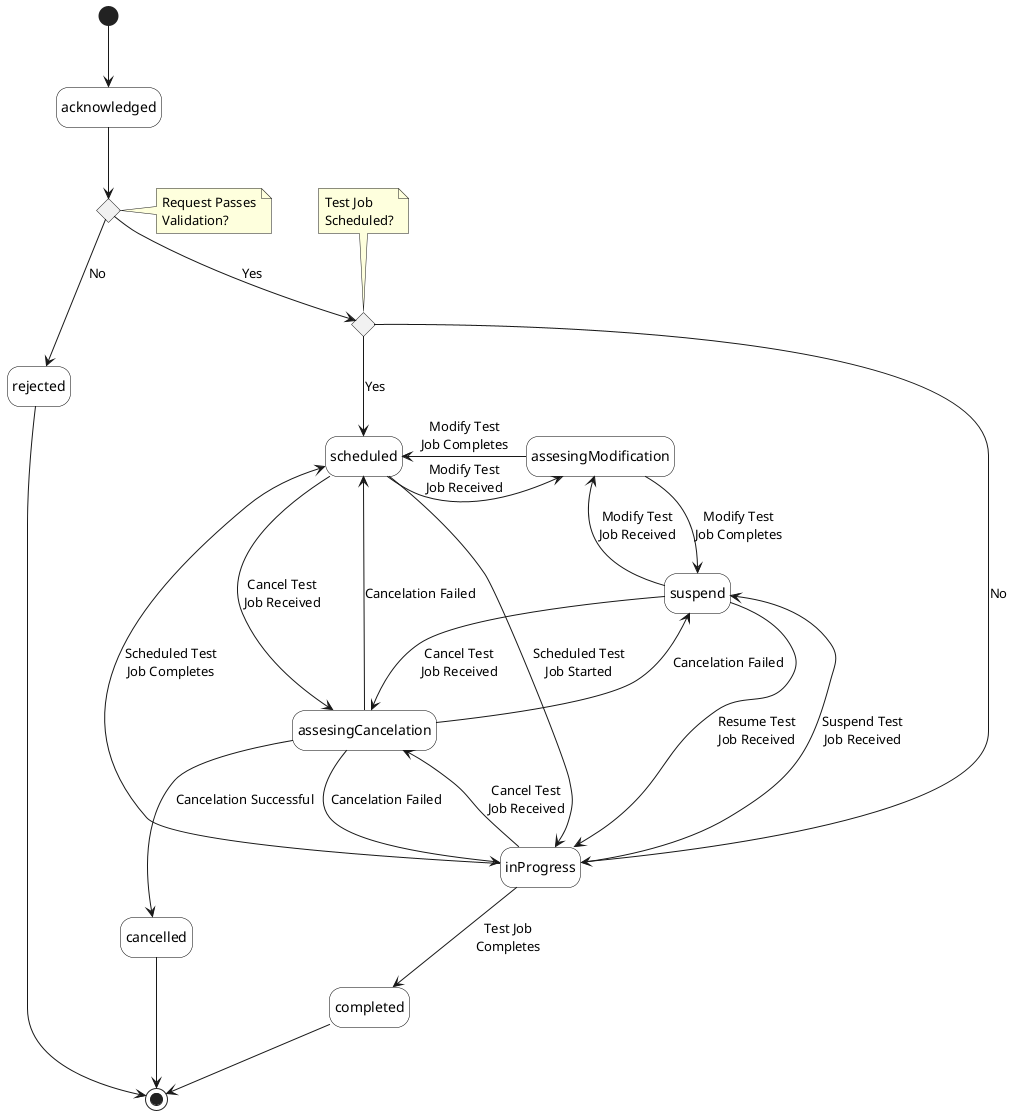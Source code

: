 @startuml testJobStates

'skinparam Linetype polyline
'skinparam Linetype ortho
skinparam state {
    BackgroundColor White
    BorderColor Black
}
hide empty description

'''decisions'''
state validation_successful <<choice>> 
 note right of validation_successful : Request Passes\nValidation?

state testScheduled <<choice>> 
 note top of testScheduled : Test Job\nScheduled?

' state suspensionRequested <<choice>> 
'   note right of suspensionRequested : Suspend Test\nJob Accepted?

' state resumptionRequested <<choice>> 
'   note right of resumptionRequested : Resume Test\nJob Accepted?

' state cancellationFailed <<choice>> 
'   note left of cancellationFailed : Scheduled Test\nJob?

' state cancellationFailed_2 <<choice>> 
'   note left of cancellationFailed_2 : Suspended Test\nJob?


''' diagram'''
[*] -d-> acknowledged

acknowledged --> validation_successful

validation_successful --> rejected: No
validation_successful --> testScheduled: Yes

testScheduled --> scheduled: Yes
testScheduled --> inProgress: No

inProgress --> completed: Test Job\nCompletes
inProgress --> assesingCancelation: Cancel Test\nJob Received
scheduled --> assesingCancelation: Cancel Test\nJob Received
suspend --> assesingCancelation: Cancel Test\nJob Received
assesingCancelation --> cancelled: Cancelation Successful
assesingCancelation --> suspend: Cancelation Failed
assesingCancelation --> scheduled: Cancelation Failed
assesingCancelation --> inProgress: Cancelation Failed


scheduled -r-> assesingModification: Modify Test\nJob Received
assesingModification -l-> scheduled: Modify Test\nJob Completes


scheduled --> inProgress: Scheduled Test\nJob Started
inProgress --> scheduled: Scheduled Test\nJob Completes

inProgress -r-> suspend: Suspend Test\nJob Received
suspend --> inProgress: Resume Test\nJob Received

suspend --> assesingModification: Modify Test\nJob Received
assesingModification --> suspend: Modify Test\nJob Completes

rejected -d-> [*]
completed -d-> [*]
cancelled -d-> [*]

@enduml